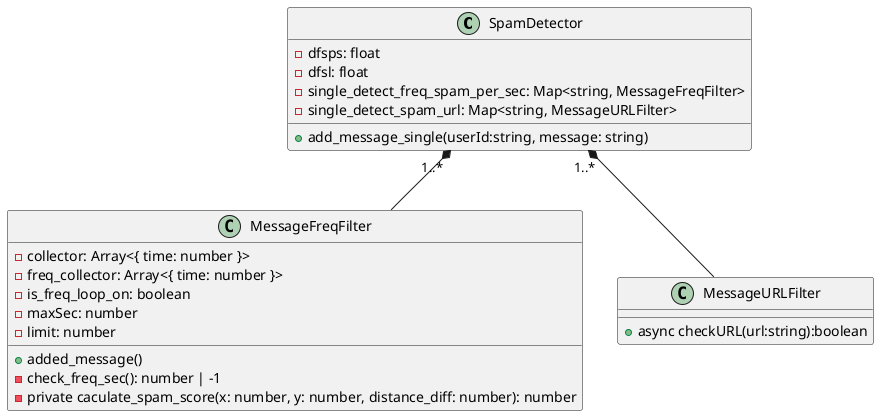 @startuml

class SpamDetector {
    - dfsps: float
	- dfsl: float
	- single_detect_freq_spam_per_sec: Map<string, MessageFreqFilter>
	- single_detect_spam_url: Map<string, MessageURLFilter>

	+ add_message_single(userId:string, message: string)
}

class MessageFreqFilter {
	- collector: Array<{ time: number }>
	- freq_collector: Array<{ time: number }>
	- is_freq_loop_on: boolean
	- maxSec: number
	- limit: number

	+ added_message()
	- check_freq_sec(): number | -1
	- private caculate_spam_score(x: number, y: number, distance_diff: number): number
}

class MessageURLFilter {
	+ async checkURL(url:string):boolean
}

SpamDetector "1..*" *-- MessageFreqFilter
SpamDetector "1..*" *-- MessageURLFilter